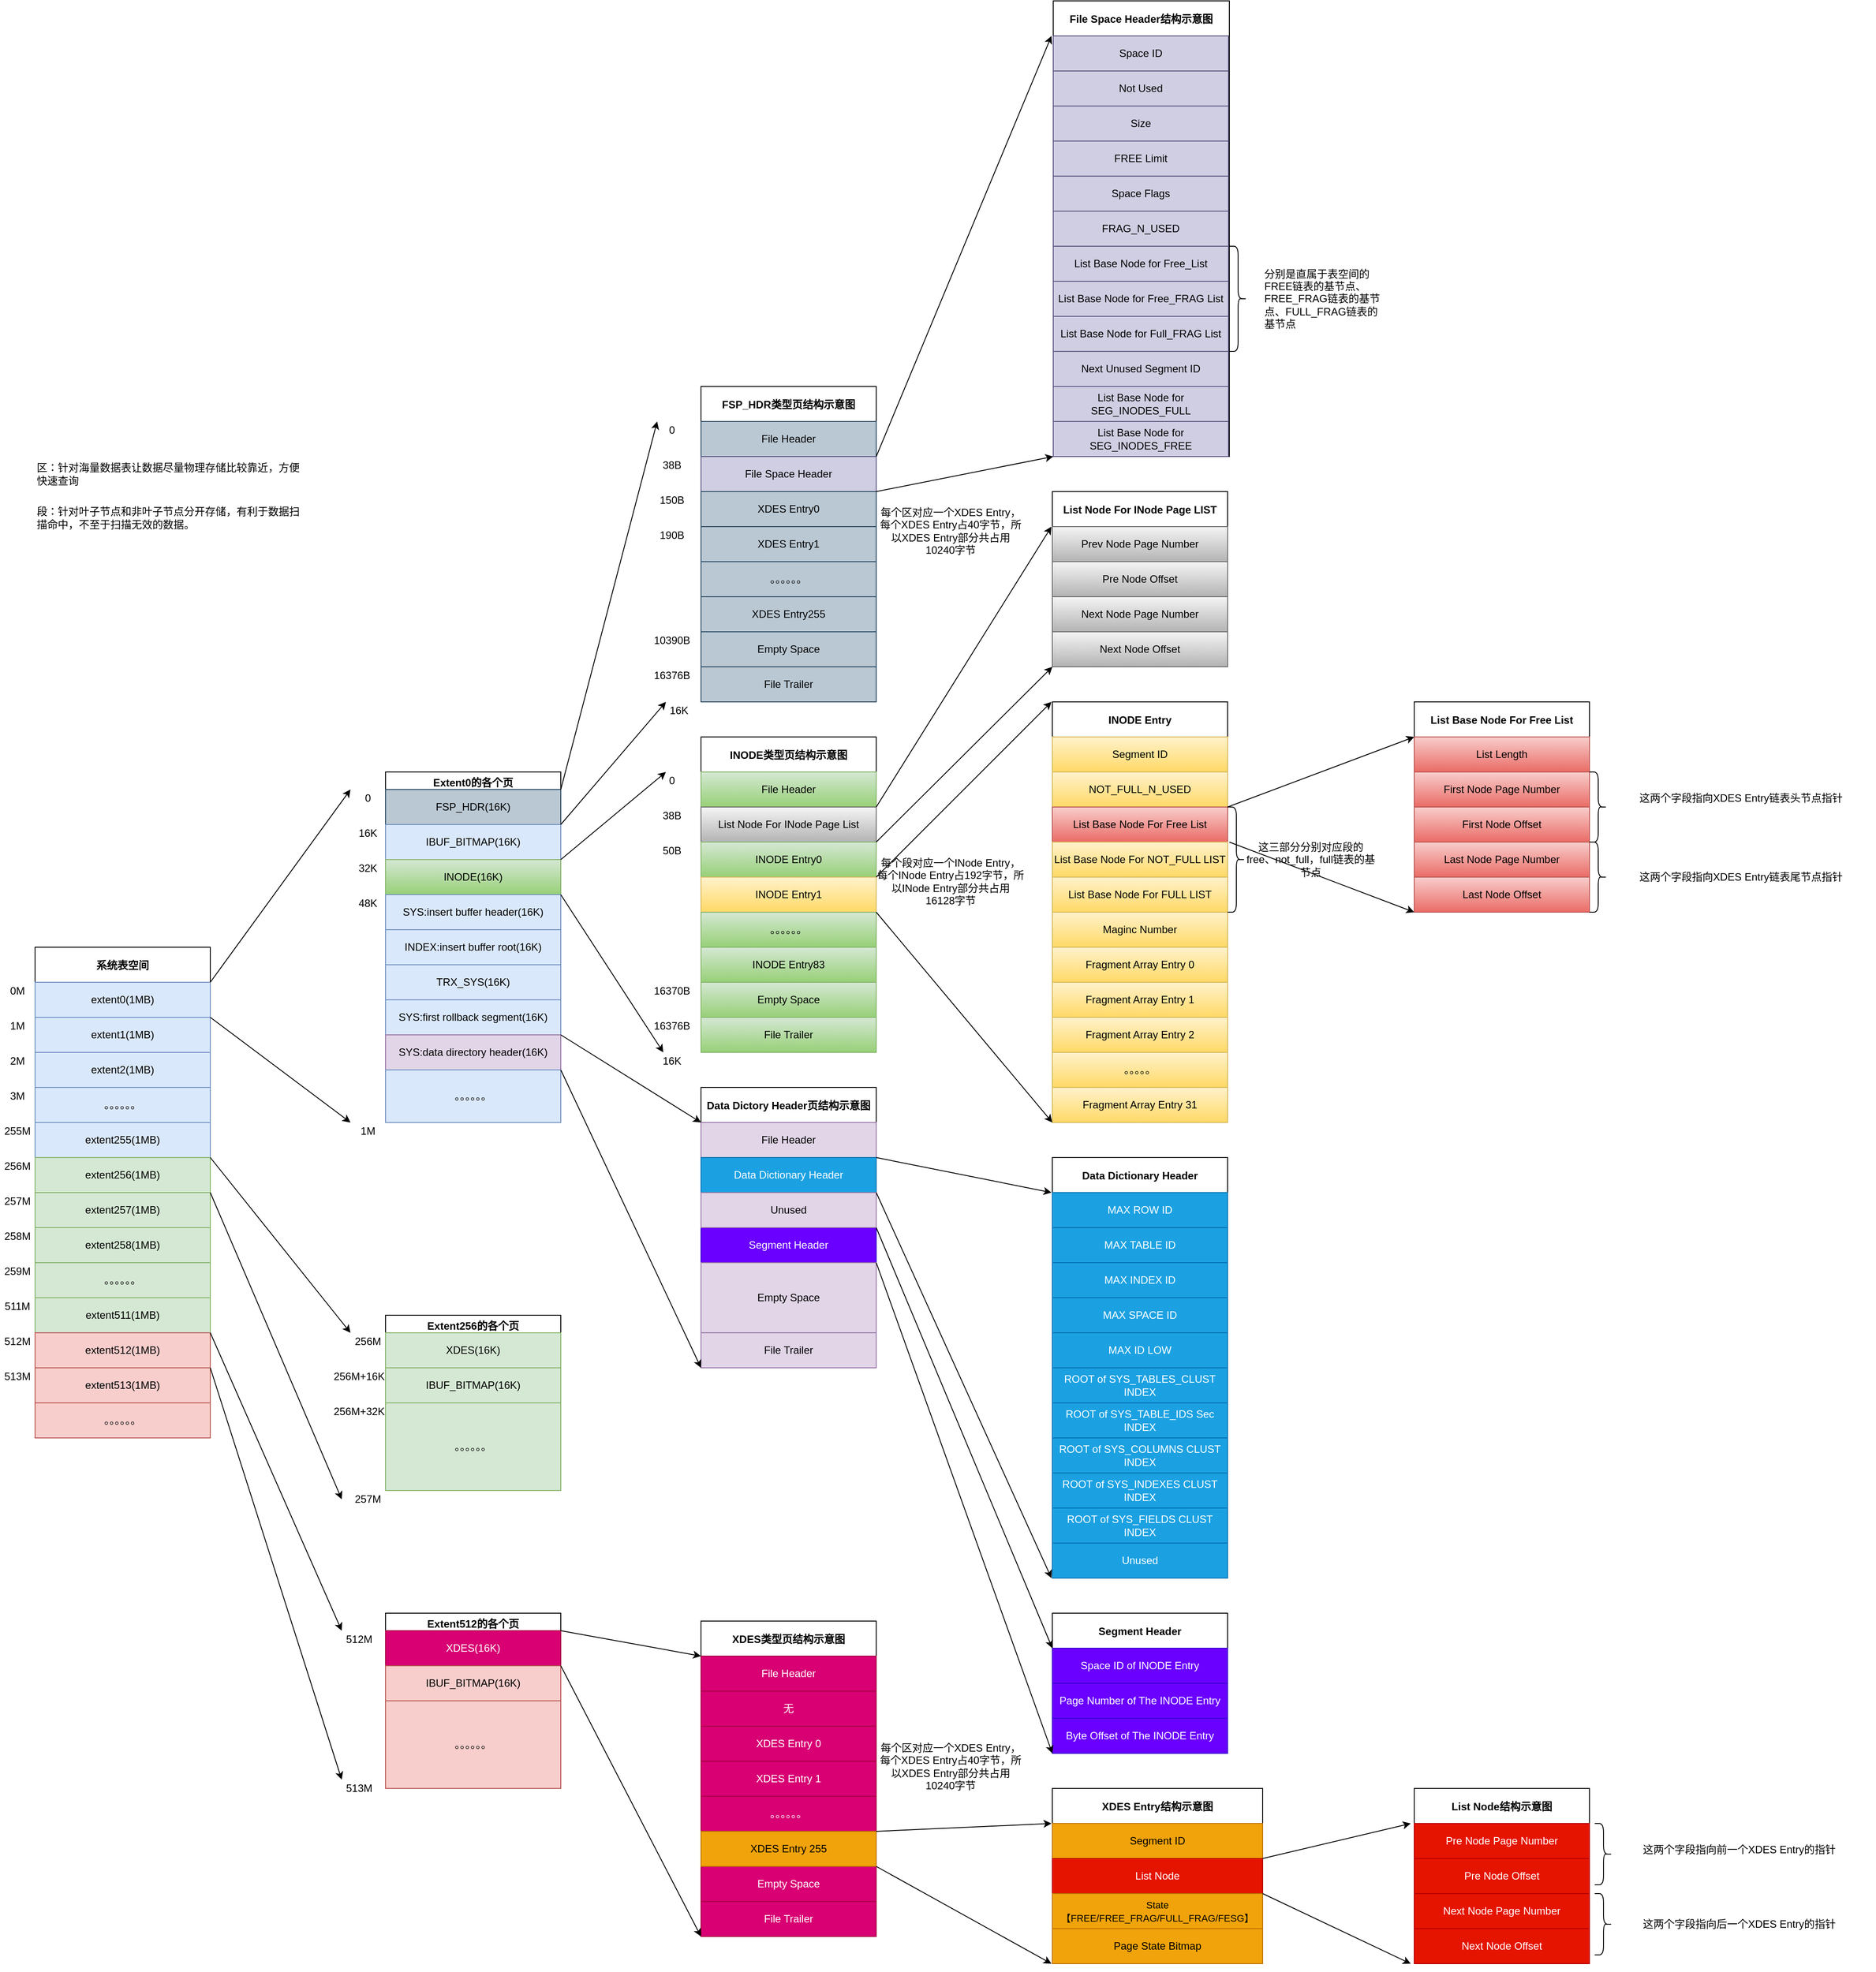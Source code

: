 <mxfile version="14.8.3" type="github">
  <diagram id="CAjRs1XAV1HnVaX1nY8e" name="Page-1">
    <mxGraphModel dx="2031" dy="2258" grid="1" gridSize="10" guides="1" tooltips="1" connect="1" arrows="1" fold="1" page="1" pageScale="1" pageWidth="827" pageHeight="1169" math="0" shadow="0">
      <root>
        <mxCell id="0" />
        <mxCell id="1" parent="0" />
        <mxCell id="ih0qP1JdHF-IoTjoA30h-6" value="系统表空间" style="swimlane;startSize=40;" vertex="1" parent="1">
          <mxGeometry x="80" y="40" width="200" height="560" as="geometry">
            <mxRectangle x="80" y="40" width="130" height="23" as="alternateBounds" />
          </mxGeometry>
        </mxCell>
        <mxCell id="ih0qP1JdHF-IoTjoA30h-9" value="extent0(1MB)" style="whiteSpace=wrap;html=1;fillColor=#dae8fc;strokeColor=#6c8ebf;" vertex="1" parent="ih0qP1JdHF-IoTjoA30h-6">
          <mxGeometry y="40" width="200" height="40" as="geometry" />
        </mxCell>
        <mxCell id="ih0qP1JdHF-IoTjoA30h-11" value="extent1(1MB)" style="whiteSpace=wrap;html=1;fillColor=#dae8fc;strokeColor=#6c8ebf;" vertex="1" parent="ih0qP1JdHF-IoTjoA30h-6">
          <mxGeometry y="80" width="200" height="40" as="geometry" />
        </mxCell>
        <mxCell id="ih0qP1JdHF-IoTjoA30h-12" value="extent2(1MB)" style="whiteSpace=wrap;html=1;fillColor=#dae8fc;strokeColor=#6c8ebf;" vertex="1" parent="ih0qP1JdHF-IoTjoA30h-6">
          <mxGeometry y="120" width="200" height="40" as="geometry" />
        </mxCell>
        <mxCell id="ih0qP1JdHF-IoTjoA30h-13" value="。。。。。。" style="whiteSpace=wrap;html=1;fillColor=#dae8fc;strokeColor=#6c8ebf;" vertex="1" parent="ih0qP1JdHF-IoTjoA30h-6">
          <mxGeometry y="160" width="200" height="40" as="geometry" />
        </mxCell>
        <mxCell id="ih0qP1JdHF-IoTjoA30h-14" value="extent255(1MB)" style="whiteSpace=wrap;html=1;fillColor=#dae8fc;strokeColor=#6c8ebf;" vertex="1" parent="ih0qP1JdHF-IoTjoA30h-6">
          <mxGeometry y="200" width="200" height="40" as="geometry" />
        </mxCell>
        <mxCell id="ih0qP1JdHF-IoTjoA30h-22" value="extent256(1MB)" style="whiteSpace=wrap;html=1;fillColor=#d5e8d4;strokeColor=#82b366;" vertex="1" parent="ih0qP1JdHF-IoTjoA30h-6">
          <mxGeometry y="240" width="200" height="40" as="geometry" />
        </mxCell>
        <mxCell id="ih0qP1JdHF-IoTjoA30h-23" value="extent257(1MB)" style="whiteSpace=wrap;html=1;fillColor=#d5e8d4;strokeColor=#82b366;" vertex="1" parent="ih0qP1JdHF-IoTjoA30h-6">
          <mxGeometry y="280" width="200" height="40" as="geometry" />
        </mxCell>
        <mxCell id="ih0qP1JdHF-IoTjoA30h-24" value="extent258(1MB)" style="whiteSpace=wrap;html=1;fillColor=#d5e8d4;strokeColor=#82b366;" vertex="1" parent="ih0qP1JdHF-IoTjoA30h-6">
          <mxGeometry y="320" width="200" height="40" as="geometry" />
        </mxCell>
        <mxCell id="ih0qP1JdHF-IoTjoA30h-25" value="。。。。。。" style="whiteSpace=wrap;html=1;fillColor=#d5e8d4;strokeColor=#82b366;" vertex="1" parent="ih0qP1JdHF-IoTjoA30h-6">
          <mxGeometry y="360" width="200" height="40" as="geometry" />
        </mxCell>
        <mxCell id="ih0qP1JdHF-IoTjoA30h-26" value="extent511(1MB)" style="whiteSpace=wrap;html=1;fillColor=#d5e8d4;strokeColor=#82b366;" vertex="1" parent="ih0qP1JdHF-IoTjoA30h-6">
          <mxGeometry y="400" width="200" height="40" as="geometry" />
        </mxCell>
        <mxCell id="ih0qP1JdHF-IoTjoA30h-27" value="256M" style="text;html=1;strokeColor=none;fillColor=none;align=center;verticalAlign=middle;whiteSpace=wrap;rounded=0;" vertex="1" parent="ih0qP1JdHF-IoTjoA30h-6">
          <mxGeometry x="-40" y="240" width="40" height="20" as="geometry" />
        </mxCell>
        <mxCell id="ih0qP1JdHF-IoTjoA30h-28" value="257M" style="text;html=1;strokeColor=none;fillColor=none;align=center;verticalAlign=middle;whiteSpace=wrap;rounded=0;" vertex="1" parent="ih0qP1JdHF-IoTjoA30h-6">
          <mxGeometry x="-40" y="280" width="40" height="20" as="geometry" />
        </mxCell>
        <mxCell id="ih0qP1JdHF-IoTjoA30h-29" value="258M" style="text;html=1;strokeColor=none;fillColor=none;align=center;verticalAlign=middle;whiteSpace=wrap;rounded=0;" vertex="1" parent="ih0qP1JdHF-IoTjoA30h-6">
          <mxGeometry x="-40" y="320" width="40" height="20" as="geometry" />
        </mxCell>
        <mxCell id="ih0qP1JdHF-IoTjoA30h-30" value="259M" style="text;html=1;strokeColor=none;fillColor=none;align=center;verticalAlign=middle;whiteSpace=wrap;rounded=0;" vertex="1" parent="ih0qP1JdHF-IoTjoA30h-6">
          <mxGeometry x="-40" y="360" width="40" height="20" as="geometry" />
        </mxCell>
        <mxCell id="ih0qP1JdHF-IoTjoA30h-31" value="511M" style="text;html=1;strokeColor=none;fillColor=none;align=center;verticalAlign=middle;whiteSpace=wrap;rounded=0;" vertex="1" parent="ih0qP1JdHF-IoTjoA30h-6">
          <mxGeometry x="-40" y="400" width="40" height="20" as="geometry" />
        </mxCell>
        <mxCell id="ih0qP1JdHF-IoTjoA30h-32" value="extent512(1MB)" style="whiteSpace=wrap;html=1;fillColor=#f8cecc;strokeColor=#b85450;" vertex="1" parent="ih0qP1JdHF-IoTjoA30h-6">
          <mxGeometry y="440" width="200" height="40" as="geometry" />
        </mxCell>
        <mxCell id="ih0qP1JdHF-IoTjoA30h-33" value="extent513(1MB)" style="whiteSpace=wrap;html=1;fillColor=#f8cecc;strokeColor=#b85450;" vertex="1" parent="ih0qP1JdHF-IoTjoA30h-6">
          <mxGeometry y="480" width="200" height="40" as="geometry" />
        </mxCell>
        <mxCell id="ih0qP1JdHF-IoTjoA30h-35" value="。。。。。。" style="whiteSpace=wrap;html=1;fillColor=#f8cecc;strokeColor=#b85450;" vertex="1" parent="ih0qP1JdHF-IoTjoA30h-6">
          <mxGeometry y="520" width="200" height="40" as="geometry" />
        </mxCell>
        <mxCell id="ih0qP1JdHF-IoTjoA30h-37" value="512M" style="text;html=1;strokeColor=none;fillColor=none;align=center;verticalAlign=middle;whiteSpace=wrap;rounded=0;" vertex="1" parent="ih0qP1JdHF-IoTjoA30h-6">
          <mxGeometry x="-40" y="440" width="40" height="20" as="geometry" />
        </mxCell>
        <mxCell id="ih0qP1JdHF-IoTjoA30h-38" value="513M" style="text;html=1;strokeColor=none;fillColor=none;align=center;verticalAlign=middle;whiteSpace=wrap;rounded=0;" vertex="1" parent="ih0qP1JdHF-IoTjoA30h-6">
          <mxGeometry x="-40" y="480" width="40" height="20" as="geometry" />
        </mxCell>
        <mxCell id="ih0qP1JdHF-IoTjoA30h-16" value="0M" style="text;html=1;strokeColor=none;fillColor=none;align=center;verticalAlign=middle;whiteSpace=wrap;rounded=0;" vertex="1" parent="1">
          <mxGeometry x="40" y="80" width="40" height="20" as="geometry" />
        </mxCell>
        <mxCell id="ih0qP1JdHF-IoTjoA30h-17" value="1M" style="text;html=1;strokeColor=none;fillColor=none;align=center;verticalAlign=middle;whiteSpace=wrap;rounded=0;" vertex="1" parent="1">
          <mxGeometry x="40" y="120" width="40" height="20" as="geometry" />
        </mxCell>
        <mxCell id="ih0qP1JdHF-IoTjoA30h-18" value="2M" style="text;html=1;strokeColor=none;fillColor=none;align=center;verticalAlign=middle;whiteSpace=wrap;rounded=0;" vertex="1" parent="1">
          <mxGeometry x="40" y="160" width="40" height="20" as="geometry" />
        </mxCell>
        <mxCell id="ih0qP1JdHF-IoTjoA30h-19" value="3M" style="text;html=1;strokeColor=none;fillColor=none;align=center;verticalAlign=middle;whiteSpace=wrap;rounded=0;" vertex="1" parent="1">
          <mxGeometry x="40" y="200" width="40" height="20" as="geometry" />
        </mxCell>
        <mxCell id="ih0qP1JdHF-IoTjoA30h-20" value="255M" style="text;html=1;strokeColor=none;fillColor=none;align=center;verticalAlign=middle;whiteSpace=wrap;rounded=0;" vertex="1" parent="1">
          <mxGeometry x="40" y="240" width="40" height="20" as="geometry" />
        </mxCell>
        <mxCell id="ih0qP1JdHF-IoTjoA30h-42" value="" style="endArrow=classic;html=1;exitX=1;exitY=0;exitDx=0;exitDy=0;" edge="1" parent="1" source="ih0qP1JdHF-IoTjoA30h-9">
          <mxGeometry width="50" height="50" relative="1" as="geometry">
            <mxPoint x="277" y="81" as="sourcePoint" />
            <mxPoint x="440" y="-140" as="targetPoint" />
          </mxGeometry>
        </mxCell>
        <mxCell id="ih0qP1JdHF-IoTjoA30h-43" value="Extent0的各个页" style="swimlane;" vertex="1" parent="1">
          <mxGeometry x="480" y="-160" width="200" height="400" as="geometry">
            <mxRectangle x="480" y="20" width="120" height="23" as="alternateBounds" />
          </mxGeometry>
        </mxCell>
        <mxCell id="ih0qP1JdHF-IoTjoA30h-44" value="FSP_HDR(16K)" style="whiteSpace=wrap;html=1;fillColor=#bac8d3;strokeColor=#23445d;" vertex="1" parent="ih0qP1JdHF-IoTjoA30h-43">
          <mxGeometry y="20" width="200" height="40" as="geometry" />
        </mxCell>
        <mxCell id="ih0qP1JdHF-IoTjoA30h-45" value="IBUF_BITMAP(16K)" style="whiteSpace=wrap;html=1;fillColor=#dae8fc;strokeColor=#6c8ebf;" vertex="1" parent="ih0qP1JdHF-IoTjoA30h-43">
          <mxGeometry y="60" width="200" height="40" as="geometry" />
        </mxCell>
        <mxCell id="ih0qP1JdHF-IoTjoA30h-46" value="INODE(16K)" style="whiteSpace=wrap;html=1;fillColor=#d5e8d4;strokeColor=#82b366;gradientColor=#97d077;" vertex="1" parent="ih0qP1JdHF-IoTjoA30h-43">
          <mxGeometry y="100" width="200" height="40" as="geometry" />
        </mxCell>
        <mxCell id="ih0qP1JdHF-IoTjoA30h-52" value="" style="whiteSpace=wrap;html=1;fillColor=#dae8fc;strokeColor=#6c8ebf;" vertex="1" parent="ih0qP1JdHF-IoTjoA30h-43">
          <mxGeometry y="140" width="200" height="260" as="geometry" />
        </mxCell>
        <mxCell id="ih0qP1JdHF-IoTjoA30h-125" value="INDEX:insert buffer root(16K)" style="whiteSpace=wrap;html=1;fillColor=#dae8fc;strokeColor=#6c8ebf;" vertex="1" parent="ih0qP1JdHF-IoTjoA30h-43">
          <mxGeometry y="180" width="200" height="40" as="geometry" />
        </mxCell>
        <mxCell id="ih0qP1JdHF-IoTjoA30h-126" value="TRX_SYS(16K)" style="whiteSpace=wrap;html=1;fillColor=#dae8fc;strokeColor=#6c8ebf;" vertex="1" parent="ih0qP1JdHF-IoTjoA30h-43">
          <mxGeometry y="220" width="200" height="40" as="geometry" />
        </mxCell>
        <mxCell id="ih0qP1JdHF-IoTjoA30h-127" value="SYS:first rollback segment(16K)" style="whiteSpace=wrap;html=1;fillColor=#dae8fc;strokeColor=#6c8ebf;" vertex="1" parent="ih0qP1JdHF-IoTjoA30h-43">
          <mxGeometry y="260" width="200" height="40" as="geometry" />
        </mxCell>
        <mxCell id="ih0qP1JdHF-IoTjoA30h-128" value="SYS:data directory header(16K)" style="whiteSpace=wrap;html=1;fillColor=#e1d5e7;strokeColor=#9673a6;" vertex="1" parent="ih0qP1JdHF-IoTjoA30h-43">
          <mxGeometry y="300" width="200" height="40" as="geometry" />
        </mxCell>
        <mxCell id="ih0qP1JdHF-IoTjoA30h-129" value="。。。。。。" style="whiteSpace=wrap;html=1;fillColor=#dae8fc;strokeColor=#6c8ebf;" vertex="1" parent="ih0qP1JdHF-IoTjoA30h-43">
          <mxGeometry y="340" width="200" height="60" as="geometry" />
        </mxCell>
        <mxCell id="ih0qP1JdHF-IoTjoA30h-47" value="0" style="text;html=1;strokeColor=none;fillColor=none;align=center;verticalAlign=middle;whiteSpace=wrap;rounded=0;" vertex="1" parent="1">
          <mxGeometry x="440" y="-140" width="40" height="20" as="geometry" />
        </mxCell>
        <mxCell id="ih0qP1JdHF-IoTjoA30h-48" value="16K" style="text;html=1;strokeColor=none;fillColor=none;align=center;verticalAlign=middle;whiteSpace=wrap;rounded=0;" vertex="1" parent="1">
          <mxGeometry x="440" y="-100" width="40" height="20" as="geometry" />
        </mxCell>
        <mxCell id="ih0qP1JdHF-IoTjoA30h-49" value="32K" style="text;html=1;strokeColor=none;fillColor=none;align=center;verticalAlign=middle;whiteSpace=wrap;rounded=0;" vertex="1" parent="1">
          <mxGeometry x="440" y="-60" width="40" height="20" as="geometry" />
        </mxCell>
        <mxCell id="ih0qP1JdHF-IoTjoA30h-50" value="48K" style="text;html=1;strokeColor=none;fillColor=none;align=center;verticalAlign=middle;whiteSpace=wrap;rounded=0;" vertex="1" parent="1">
          <mxGeometry x="440" y="-20" width="40" height="20" as="geometry" />
        </mxCell>
        <mxCell id="ih0qP1JdHF-IoTjoA30h-51" value="1M" style="text;html=1;strokeColor=none;fillColor=none;align=center;verticalAlign=middle;whiteSpace=wrap;rounded=0;" vertex="1" parent="1">
          <mxGeometry x="440" y="240" width="40" height="20" as="geometry" />
        </mxCell>
        <mxCell id="ih0qP1JdHF-IoTjoA30h-53" value="" style="endArrow=classic;html=1;entryX=0;entryY=0;entryDx=0;entryDy=0;exitX=1;exitY=1;exitDx=0;exitDy=0;" edge="1" parent="1" source="ih0qP1JdHF-IoTjoA30h-9" target="ih0qP1JdHF-IoTjoA30h-51">
          <mxGeometry width="50" height="50" relative="1" as="geometry">
            <mxPoint x="280" y="-60" as="sourcePoint" />
            <mxPoint x="440" y="60" as="targetPoint" />
          </mxGeometry>
        </mxCell>
        <mxCell id="ih0qP1JdHF-IoTjoA30h-54" value="Extent256的各个页" style="swimlane;" vertex="1" parent="1">
          <mxGeometry x="480" y="460" width="200" height="160" as="geometry" />
        </mxCell>
        <mxCell id="ih0qP1JdHF-IoTjoA30h-55" value="XDES(16K)" style="whiteSpace=wrap;html=1;fillColor=#d5e8d4;strokeColor=#82b366;" vertex="1" parent="ih0qP1JdHF-IoTjoA30h-54">
          <mxGeometry y="20" width="200" height="40" as="geometry" />
        </mxCell>
        <mxCell id="ih0qP1JdHF-IoTjoA30h-56" value="IBUF_BITMAP(16K)" style="whiteSpace=wrap;html=1;fillColor=#d5e8d4;strokeColor=#82b366;" vertex="1" parent="ih0qP1JdHF-IoTjoA30h-54">
          <mxGeometry y="60" width="200" height="40" as="geometry" />
        </mxCell>
        <mxCell id="ih0qP1JdHF-IoTjoA30h-58" value="。。。。。。" style="whiteSpace=wrap;html=1;fillColor=#d5e8d4;strokeColor=#82b366;" vertex="1" parent="ih0qP1JdHF-IoTjoA30h-54">
          <mxGeometry y="100" width="200" height="100" as="geometry" />
        </mxCell>
        <mxCell id="ih0qP1JdHF-IoTjoA30h-59" value="" style="endArrow=classic;html=1;entryX=0;entryY=0;entryDx=0;entryDy=0;" edge="1" parent="1" target="ih0qP1JdHF-IoTjoA30h-61">
          <mxGeometry width="50" height="50" relative="1" as="geometry">
            <mxPoint x="280" y="280" as="sourcePoint" />
            <mxPoint x="440" y="280" as="targetPoint" />
          </mxGeometry>
        </mxCell>
        <mxCell id="ih0qP1JdHF-IoTjoA30h-60" value="" style="endArrow=classic;html=1;exitX=1;exitY=0.5;exitDx=0;exitDy=0;" edge="1" parent="1" source="ih0qP1JdHF-IoTjoA30h-6">
          <mxGeometry width="50" height="50" relative="1" as="geometry">
            <mxPoint x="290" y="290" as="sourcePoint" />
            <mxPoint x="430" y="670" as="targetPoint" />
          </mxGeometry>
        </mxCell>
        <mxCell id="ih0qP1JdHF-IoTjoA30h-61" value="256M" style="text;html=1;strokeColor=none;fillColor=none;align=center;verticalAlign=middle;whiteSpace=wrap;rounded=0;" vertex="1" parent="1">
          <mxGeometry x="440" y="480" width="40" height="20" as="geometry" />
        </mxCell>
        <mxCell id="ih0qP1JdHF-IoTjoA30h-62" value="256M+16K" style="text;html=1;strokeColor=none;fillColor=none;align=center;verticalAlign=middle;whiteSpace=wrap;rounded=0;" vertex="1" parent="1">
          <mxGeometry x="430" y="520" width="40" height="20" as="geometry" />
        </mxCell>
        <mxCell id="ih0qP1JdHF-IoTjoA30h-64" value="256M+32K" style="text;html=1;strokeColor=none;fillColor=none;align=center;verticalAlign=middle;whiteSpace=wrap;rounded=0;" vertex="1" parent="1">
          <mxGeometry x="430" y="560" width="40" height="20" as="geometry" />
        </mxCell>
        <mxCell id="ih0qP1JdHF-IoTjoA30h-65" value="257M" style="text;html=1;strokeColor=none;fillColor=none;align=center;verticalAlign=middle;whiteSpace=wrap;rounded=0;" vertex="1" parent="1">
          <mxGeometry x="440" y="660" width="40" height="20" as="geometry" />
        </mxCell>
        <mxCell id="ih0qP1JdHF-IoTjoA30h-82" value="Extent512的各个页" style="swimlane;" vertex="1" parent="1">
          <mxGeometry x="480" y="800" width="200" height="160" as="geometry" />
        </mxCell>
        <mxCell id="ih0qP1JdHF-IoTjoA30h-83" value="XDES(16K)" style="whiteSpace=wrap;html=1;fillColor=#d80073;strokeColor=#A50040;fontColor=#ffffff;" vertex="1" parent="ih0qP1JdHF-IoTjoA30h-82">
          <mxGeometry y="20" width="200" height="40" as="geometry" />
        </mxCell>
        <mxCell id="ih0qP1JdHF-IoTjoA30h-84" value="IBUF_BITMAP(16K)" style="whiteSpace=wrap;html=1;fillColor=#f8cecc;strokeColor=#b85450;" vertex="1" parent="ih0qP1JdHF-IoTjoA30h-82">
          <mxGeometry y="60" width="200" height="40" as="geometry" />
        </mxCell>
        <mxCell id="ih0qP1JdHF-IoTjoA30h-85" value="。。。。。。" style="whiteSpace=wrap;html=1;fillColor=#f8cecc;strokeColor=#b85450;" vertex="1" parent="ih0qP1JdHF-IoTjoA30h-82">
          <mxGeometry y="100" width="200" height="100" as="geometry" />
        </mxCell>
        <mxCell id="ih0qP1JdHF-IoTjoA30h-86" value="512M" style="text;html=1;strokeColor=none;fillColor=none;align=center;verticalAlign=middle;whiteSpace=wrap;rounded=0;" vertex="1" parent="1">
          <mxGeometry x="430" y="820" width="40" height="20" as="geometry" />
        </mxCell>
        <mxCell id="ih0qP1JdHF-IoTjoA30h-87" value="513M" style="text;html=1;strokeColor=none;fillColor=none;align=center;verticalAlign=middle;whiteSpace=wrap;rounded=0;" vertex="1" parent="1">
          <mxGeometry x="430" y="990" width="40" height="20" as="geometry" />
        </mxCell>
        <mxCell id="ih0qP1JdHF-IoTjoA30h-89" value="" style="endArrow=classic;html=1;entryX=0;entryY=0;entryDx=0;entryDy=0;" edge="1" parent="1" target="ih0qP1JdHF-IoTjoA30h-86">
          <mxGeometry width="50" height="50" relative="1" as="geometry">
            <mxPoint x="280" y="480" as="sourcePoint" />
            <mxPoint x="430" y="480" as="targetPoint" />
          </mxGeometry>
        </mxCell>
        <mxCell id="ih0qP1JdHF-IoTjoA30h-90" value="" style="endArrow=classic;html=1;exitX=1;exitY=0;exitDx=0;exitDy=0;entryX=0;entryY=0;entryDx=0;entryDy=0;" edge="1" parent="1" source="ih0qP1JdHF-IoTjoA30h-33" target="ih0qP1JdHF-IoTjoA30h-87">
          <mxGeometry width="50" height="50" relative="1" as="geometry">
            <mxPoint x="290" y="490" as="sourcePoint" />
            <mxPoint x="430" y="670" as="targetPoint" />
          </mxGeometry>
        </mxCell>
        <mxCell id="ih0qP1JdHF-IoTjoA30h-91" value="FSP_HDR类型页结构示意图" style="swimlane;startSize=40;" vertex="1" parent="1">
          <mxGeometry x="840" y="-600" width="200" height="360" as="geometry" />
        </mxCell>
        <mxCell id="ih0qP1JdHF-IoTjoA30h-92" value="File Header" style="whiteSpace=wrap;html=1;fillColor=#bac8d3;strokeColor=#23445d;" vertex="1" parent="ih0qP1JdHF-IoTjoA30h-91">
          <mxGeometry y="40" width="200" height="40" as="geometry" />
        </mxCell>
        <mxCell id="ih0qP1JdHF-IoTjoA30h-93" value="File Space Header" style="whiteSpace=wrap;html=1;fillColor=#d0cee2;strokeColor=#56517e;" vertex="1" parent="ih0qP1JdHF-IoTjoA30h-91">
          <mxGeometry y="80" width="200" height="40" as="geometry" />
        </mxCell>
        <mxCell id="ih0qP1JdHF-IoTjoA30h-94" value="XDES Entry0" style="whiteSpace=wrap;html=1;fillColor=#bac8d3;strokeColor=#23445d;" vertex="1" parent="ih0qP1JdHF-IoTjoA30h-91">
          <mxGeometry y="120" width="200" height="40" as="geometry" />
        </mxCell>
        <mxCell id="ih0qP1JdHF-IoTjoA30h-95" value="XDES Entry1" style="whiteSpace=wrap;html=1;fillColor=#bac8d3;strokeColor=#23445d;" vertex="1" parent="ih0qP1JdHF-IoTjoA30h-91">
          <mxGeometry y="160" width="200" height="40" as="geometry" />
        </mxCell>
        <mxCell id="ih0qP1JdHF-IoTjoA30h-96" value="。。。。。。" style="whiteSpace=wrap;html=1;fillColor=#bac8d3;strokeColor=#23445d;" vertex="1" parent="ih0qP1JdHF-IoTjoA30h-91">
          <mxGeometry y="200" width="200" height="40" as="geometry" />
        </mxCell>
        <mxCell id="ih0qP1JdHF-IoTjoA30h-97" value="XDES Entry255" style="whiteSpace=wrap;html=1;fillColor=#bac8d3;strokeColor=#23445d;" vertex="1" parent="ih0qP1JdHF-IoTjoA30h-91">
          <mxGeometry y="240" width="200" height="40" as="geometry" />
        </mxCell>
        <mxCell id="ih0qP1JdHF-IoTjoA30h-98" value="Empty Space" style="whiteSpace=wrap;html=1;fillColor=#bac8d3;strokeColor=#23445d;" vertex="1" parent="ih0qP1JdHF-IoTjoA30h-91">
          <mxGeometry y="280" width="200" height="40" as="geometry" />
        </mxCell>
        <mxCell id="ih0qP1JdHF-IoTjoA30h-99" value="File Trailer" style="whiteSpace=wrap;html=1;fillColor=#bac8d3;strokeColor=#23445d;" vertex="1" parent="ih0qP1JdHF-IoTjoA30h-91">
          <mxGeometry y="320" width="200" height="40" as="geometry" />
        </mxCell>
        <mxCell id="ih0qP1JdHF-IoTjoA30h-100" value="每个区对应一个XDES Entry，每个XDES Entry占40字节，所以XDES Entry部分共占用10240字节" style="text;html=1;strokeColor=none;fillColor=none;align=center;verticalAlign=middle;whiteSpace=wrap;rounded=0;" vertex="1" parent="1">
          <mxGeometry x="1040" y="-460" width="170" height="50" as="geometry" />
        </mxCell>
        <mxCell id="ih0qP1JdHF-IoTjoA30h-101" value="38B" style="text;html=1;strokeColor=none;fillColor=none;align=center;verticalAlign=middle;whiteSpace=wrap;rounded=0;" vertex="1" parent="1">
          <mxGeometry x="787" y="-520" width="40" height="20" as="geometry" />
        </mxCell>
        <mxCell id="ih0qP1JdHF-IoTjoA30h-102" value="150B" style="text;html=1;strokeColor=none;fillColor=none;align=center;verticalAlign=middle;whiteSpace=wrap;rounded=0;" vertex="1" parent="1">
          <mxGeometry x="787" y="-480" width="40" height="20" as="geometry" />
        </mxCell>
        <mxCell id="ih0qP1JdHF-IoTjoA30h-103" value="190B" style="text;html=1;strokeColor=none;fillColor=none;align=center;verticalAlign=middle;whiteSpace=wrap;rounded=0;" vertex="1" parent="1">
          <mxGeometry x="787" y="-440" width="40" height="20" as="geometry" />
        </mxCell>
        <mxCell id="ih0qP1JdHF-IoTjoA30h-104" value="10390B" style="text;html=1;strokeColor=none;fillColor=none;align=center;verticalAlign=middle;whiteSpace=wrap;rounded=0;" vertex="1" parent="1">
          <mxGeometry x="787" y="-320" width="40" height="20" as="geometry" />
        </mxCell>
        <mxCell id="ih0qP1JdHF-IoTjoA30h-105" value="16376B" style="text;html=1;strokeColor=none;fillColor=none;align=center;verticalAlign=middle;whiteSpace=wrap;rounded=0;" vertex="1" parent="1">
          <mxGeometry x="787" y="-280" width="40" height="20" as="geometry" />
        </mxCell>
        <mxCell id="ih0qP1JdHF-IoTjoA30h-106" value="16K" style="text;html=1;strokeColor=none;fillColor=none;align=center;verticalAlign=middle;whiteSpace=wrap;rounded=0;" vertex="1" parent="1">
          <mxGeometry x="795" y="-240" width="40" height="20" as="geometry" />
        </mxCell>
        <mxCell id="ih0qP1JdHF-IoTjoA30h-107" value="INODE类型页结构示意图" style="swimlane;startSize=40;" vertex="1" parent="1">
          <mxGeometry x="840" y="-200" width="200" height="360" as="geometry" />
        </mxCell>
        <mxCell id="ih0qP1JdHF-IoTjoA30h-108" value="File Header" style="whiteSpace=wrap;html=1;fillColor=#d5e8d4;strokeColor=#82b366;gradientColor=#97d077;" vertex="1" parent="ih0qP1JdHF-IoTjoA30h-107">
          <mxGeometry y="40" width="200" height="40" as="geometry" />
        </mxCell>
        <mxCell id="ih0qP1JdHF-IoTjoA30h-109" value="List Node For INode Page List" style="whiteSpace=wrap;html=1;fillColor=#f5f5f5;strokeColor=#666666;gradientColor=#b3b3b3;" vertex="1" parent="ih0qP1JdHF-IoTjoA30h-107">
          <mxGeometry y="80" width="200" height="40" as="geometry" />
        </mxCell>
        <mxCell id="ih0qP1JdHF-IoTjoA30h-110" value="INODE Entry0" style="whiteSpace=wrap;html=1;fillColor=#d5e8d4;strokeColor=#82b366;gradientColor=#97d077;" vertex="1" parent="ih0qP1JdHF-IoTjoA30h-107">
          <mxGeometry y="120" width="200" height="40" as="geometry" />
        </mxCell>
        <mxCell id="ih0qP1JdHF-IoTjoA30h-111" value="INODE Entry1" style="whiteSpace=wrap;html=1;fillColor=#fff2cc;strokeColor=#d6b656;gradientColor=#ffd966;" vertex="1" parent="ih0qP1JdHF-IoTjoA30h-107">
          <mxGeometry y="160" width="200" height="40" as="geometry" />
        </mxCell>
        <mxCell id="ih0qP1JdHF-IoTjoA30h-112" value="。。。。。。" style="whiteSpace=wrap;html=1;fillColor=#d5e8d4;strokeColor=#82b366;gradientColor=#97d077;" vertex="1" parent="ih0qP1JdHF-IoTjoA30h-107">
          <mxGeometry y="200" width="200" height="40" as="geometry" />
        </mxCell>
        <mxCell id="ih0qP1JdHF-IoTjoA30h-113" value="INODE Entry83" style="whiteSpace=wrap;html=1;fillColor=#d5e8d4;strokeColor=#82b366;gradientColor=#97d077;" vertex="1" parent="ih0qP1JdHF-IoTjoA30h-107">
          <mxGeometry y="240" width="200" height="40" as="geometry" />
        </mxCell>
        <mxCell id="ih0qP1JdHF-IoTjoA30h-114" value="Empty Space" style="whiteSpace=wrap;html=1;fillColor=#d5e8d4;strokeColor=#82b366;gradientColor=#97d077;" vertex="1" parent="ih0qP1JdHF-IoTjoA30h-107">
          <mxGeometry y="280" width="200" height="40" as="geometry" />
        </mxCell>
        <mxCell id="ih0qP1JdHF-IoTjoA30h-115" value="File Trailer" style="whiteSpace=wrap;html=1;fillColor=#d5e8d4;strokeColor=#82b366;gradientColor=#97d077;" vertex="1" parent="ih0qP1JdHF-IoTjoA30h-107">
          <mxGeometry y="320" width="200" height="40" as="geometry" />
        </mxCell>
        <mxCell id="ih0qP1JdHF-IoTjoA30h-116" value="38B" style="text;html=1;strokeColor=none;fillColor=none;align=center;verticalAlign=middle;whiteSpace=wrap;rounded=0;" vertex="1" parent="1">
          <mxGeometry x="787" y="-120" width="40" height="20" as="geometry" />
        </mxCell>
        <mxCell id="ih0qP1JdHF-IoTjoA30h-117" value="50B" style="text;html=1;strokeColor=none;fillColor=none;align=center;verticalAlign=middle;whiteSpace=wrap;rounded=0;" vertex="1" parent="1">
          <mxGeometry x="787" y="-80" width="40" height="20" as="geometry" />
        </mxCell>
        <mxCell id="ih0qP1JdHF-IoTjoA30h-119" value="16370B" style="text;html=1;strokeColor=none;fillColor=none;align=center;verticalAlign=middle;whiteSpace=wrap;rounded=0;" vertex="1" parent="1">
          <mxGeometry x="787" y="80" width="40" height="20" as="geometry" />
        </mxCell>
        <mxCell id="ih0qP1JdHF-IoTjoA30h-120" value="16376B" style="text;html=1;strokeColor=none;fillColor=none;align=center;verticalAlign=middle;whiteSpace=wrap;rounded=0;" vertex="1" parent="1">
          <mxGeometry x="787" y="120" width="40" height="20" as="geometry" />
        </mxCell>
        <mxCell id="ih0qP1JdHF-IoTjoA30h-121" value="16K" style="text;html=1;strokeColor=none;fillColor=none;align=center;verticalAlign=middle;whiteSpace=wrap;rounded=0;" vertex="1" parent="1">
          <mxGeometry x="787" y="160" width="40" height="20" as="geometry" />
        </mxCell>
        <mxCell id="ih0qP1JdHF-IoTjoA30h-122" value="0" style="text;html=1;strokeColor=none;fillColor=none;align=center;verticalAlign=middle;whiteSpace=wrap;rounded=0;" vertex="1" parent="1">
          <mxGeometry x="787" y="-160" width="40" height="20" as="geometry" />
        </mxCell>
        <mxCell id="ih0qP1JdHF-IoTjoA30h-123" value="每个段对应一个INode Entry，每个INode Entry占192字节，所以INode Entry部分共占用16128字节" style="text;html=1;strokeColor=none;fillColor=none;align=center;verticalAlign=middle;whiteSpace=wrap;rounded=0;" vertex="1" parent="1">
          <mxGeometry x="1040" y="-60" width="170" height="50" as="geometry" />
        </mxCell>
        <mxCell id="ih0qP1JdHF-IoTjoA30h-124" value="SYS:insert buffer header(16K)" style="whiteSpace=wrap;html=1;fillColor=#dae8fc;strokeColor=#6c8ebf;" vertex="1" parent="1">
          <mxGeometry x="480" y="-20" width="200" height="40" as="geometry" />
        </mxCell>
        <mxCell id="ih0qP1JdHF-IoTjoA30h-130" value="Data Dictory Header页结构示意图" style="swimlane;startSize=40;" vertex="1" parent="1">
          <mxGeometry x="840" y="200" width="200" height="320" as="geometry" />
        </mxCell>
        <mxCell id="ih0qP1JdHF-IoTjoA30h-131" value="File Header" style="whiteSpace=wrap;html=1;fillColor=#e1d5e7;strokeColor=#9673a6;" vertex="1" parent="ih0qP1JdHF-IoTjoA30h-130">
          <mxGeometry y="40" width="200" height="40" as="geometry" />
        </mxCell>
        <mxCell id="ih0qP1JdHF-IoTjoA30h-132" value="Data Dictionary Header" style="whiteSpace=wrap;html=1;fillColor=#1ba1e2;strokeColor=#006EAF;fontColor=#ffffff;" vertex="1" parent="ih0qP1JdHF-IoTjoA30h-130">
          <mxGeometry y="80" width="200" height="40" as="geometry" />
        </mxCell>
        <mxCell id="ih0qP1JdHF-IoTjoA30h-133" value="Segment Header" style="whiteSpace=wrap;html=1;fillColor=#6a00ff;strokeColor=#3700CC;fontColor=#ffffff;" vertex="1" parent="ih0qP1JdHF-IoTjoA30h-130">
          <mxGeometry y="160" width="200" height="40" as="geometry" />
        </mxCell>
        <mxCell id="ih0qP1JdHF-IoTjoA30h-134" value="Empty Space" style="whiteSpace=wrap;html=1;fillColor=#e1d5e7;strokeColor=#9673a6;" vertex="1" parent="ih0qP1JdHF-IoTjoA30h-130">
          <mxGeometry y="200" width="200" height="80" as="geometry" />
        </mxCell>
        <mxCell id="ih0qP1JdHF-IoTjoA30h-135" value="File Trailer" style="whiteSpace=wrap;html=1;fillColor=#e1d5e7;strokeColor=#9673a6;" vertex="1" parent="ih0qP1JdHF-IoTjoA30h-130">
          <mxGeometry y="280" width="200" height="40" as="geometry" />
        </mxCell>
        <mxCell id="ih0qP1JdHF-IoTjoA30h-264" value="Unused" style="whiteSpace=wrap;html=1;fillColor=#e1d5e7;strokeColor=#9673a6;" vertex="1" parent="ih0qP1JdHF-IoTjoA30h-130">
          <mxGeometry y="120" width="200" height="40" as="geometry" />
        </mxCell>
        <mxCell id="ih0qP1JdHF-IoTjoA30h-136" value="File Space Header结构示意图" style="swimlane;startSize=40;" vertex="1" parent="1">
          <mxGeometry x="1242" y="-1040" width="201" height="520" as="geometry" />
        </mxCell>
        <mxCell id="ih0qP1JdHF-IoTjoA30h-138" value="Space ID" style="whiteSpace=wrap;html=1;fillColor=#d0cee2;strokeColor=#56517e;" vertex="1" parent="ih0qP1JdHF-IoTjoA30h-136">
          <mxGeometry y="40" width="200" height="40" as="geometry" />
        </mxCell>
        <mxCell id="ih0qP1JdHF-IoTjoA30h-139" value="Not Used" style="whiteSpace=wrap;html=1;fillColor=#d0cee2;strokeColor=#56517e;" vertex="1" parent="ih0qP1JdHF-IoTjoA30h-136">
          <mxGeometry y="80" width="200" height="40" as="geometry" />
        </mxCell>
        <mxCell id="ih0qP1JdHF-IoTjoA30h-140" value="Size" style="whiteSpace=wrap;html=1;fillColor=#d0cee2;strokeColor=#56517e;" vertex="1" parent="ih0qP1JdHF-IoTjoA30h-136">
          <mxGeometry y="120" width="200" height="40" as="geometry" />
        </mxCell>
        <mxCell id="ih0qP1JdHF-IoTjoA30h-141" value="FREE Limit" style="whiteSpace=wrap;html=1;fillColor=#d0cee2;strokeColor=#56517e;" vertex="1" parent="ih0qP1JdHF-IoTjoA30h-136">
          <mxGeometry y="160" width="200" height="40" as="geometry" />
        </mxCell>
        <mxCell id="ih0qP1JdHF-IoTjoA30h-142" value="Space Flags" style="whiteSpace=wrap;html=1;fillColor=#d0cee2;strokeColor=#56517e;" vertex="1" parent="ih0qP1JdHF-IoTjoA30h-136">
          <mxGeometry y="200" width="200" height="40" as="geometry" />
        </mxCell>
        <mxCell id="ih0qP1JdHF-IoTjoA30h-143" value="FRAG_N_USED" style="whiteSpace=wrap;html=1;fillColor=#d0cee2;strokeColor=#56517e;" vertex="1" parent="ih0qP1JdHF-IoTjoA30h-136">
          <mxGeometry y="240" width="200" height="40" as="geometry" />
        </mxCell>
        <mxCell id="ih0qP1JdHF-IoTjoA30h-144" value="List Base Node for Free_List" style="whiteSpace=wrap;html=1;fillColor=#d0cee2;strokeColor=#56517e;" vertex="1" parent="ih0qP1JdHF-IoTjoA30h-136">
          <mxGeometry y="280" width="200" height="40" as="geometry" />
        </mxCell>
        <mxCell id="ih0qP1JdHF-IoTjoA30h-145" value="List Base Node for Free_FRAG List" style="whiteSpace=wrap;html=1;fillColor=#d0cee2;strokeColor=#56517e;" vertex="1" parent="ih0qP1JdHF-IoTjoA30h-136">
          <mxGeometry y="320" width="200" height="40" as="geometry" />
        </mxCell>
        <mxCell id="ih0qP1JdHF-IoTjoA30h-146" value="List Base Node for Full_FRAG List" style="whiteSpace=wrap;html=1;fillColor=#d0cee2;strokeColor=#56517e;" vertex="1" parent="ih0qP1JdHF-IoTjoA30h-136">
          <mxGeometry y="360" width="200" height="40" as="geometry" />
        </mxCell>
        <mxCell id="ih0qP1JdHF-IoTjoA30h-147" value="Next Unused Segment ID" style="whiteSpace=wrap;html=1;fillColor=#d0cee2;strokeColor=#56517e;" vertex="1" parent="ih0qP1JdHF-IoTjoA30h-136">
          <mxGeometry y="400" width="200" height="40" as="geometry" />
        </mxCell>
        <mxCell id="ih0qP1JdHF-IoTjoA30h-148" value="List Base Node for SEG_INODES_FULL" style="whiteSpace=wrap;html=1;fillColor=#d0cee2;strokeColor=#56517e;" vertex="1" parent="ih0qP1JdHF-IoTjoA30h-136">
          <mxGeometry y="440" width="200" height="40" as="geometry" />
        </mxCell>
        <mxCell id="ih0qP1JdHF-IoTjoA30h-149" value="List Base Node for SEG_INODES_FREE" style="whiteSpace=wrap;html=1;fillColor=#d0cee2;strokeColor=#56517e;" vertex="1" parent="ih0qP1JdHF-IoTjoA30h-136">
          <mxGeometry y="480" width="200" height="40" as="geometry" />
        </mxCell>
        <mxCell id="ih0qP1JdHF-IoTjoA30h-150" value="List Node For INode Page LIST" style="swimlane;startSize=40;" vertex="1" parent="1">
          <mxGeometry x="1241" y="-480" width="200" height="200" as="geometry" />
        </mxCell>
        <mxCell id="ih0qP1JdHF-IoTjoA30h-153" value="Pre Node Offset" style="whiteSpace=wrap;html=1;gradientColor=#b3b3b3;fillColor=#f5f5f5;strokeColor=#666666;" vertex="1" parent="ih0qP1JdHF-IoTjoA30h-150">
          <mxGeometry y="80" width="200" height="40" as="geometry" />
        </mxCell>
        <mxCell id="ih0qP1JdHF-IoTjoA30h-154" value="Next Node Page Number" style="whiteSpace=wrap;html=1;gradientColor=#b3b3b3;fillColor=#f5f5f5;strokeColor=#666666;" vertex="1" parent="ih0qP1JdHF-IoTjoA30h-150">
          <mxGeometry y="120" width="200" height="40" as="geometry" />
        </mxCell>
        <mxCell id="ih0qP1JdHF-IoTjoA30h-155" value="Next Node Offset" style="whiteSpace=wrap;html=1;gradientColor=#b3b3b3;fillColor=#f5f5f5;strokeColor=#666666;" vertex="1" parent="ih0qP1JdHF-IoTjoA30h-150">
          <mxGeometry y="160" width="200" height="40" as="geometry" />
        </mxCell>
        <mxCell id="ih0qP1JdHF-IoTjoA30h-221" value="Prev Node Page Number" style="whiteSpace=wrap;html=1;gradientColor=#b3b3b3;fillColor=#f5f5f5;strokeColor=#666666;" vertex="1" parent="ih0qP1JdHF-IoTjoA30h-150">
          <mxGeometry y="40" width="200" height="40" as="geometry" />
        </mxCell>
        <mxCell id="ih0qP1JdHF-IoTjoA30h-152" value="Next Node Page Number" style="whiteSpace=wrap;html=1;gradientColor=#b3b3b3;fillColor=#f5f5f5;strokeColor=#666666;" vertex="1" parent="1">
          <mxGeometry x="1241" y="-360" width="200" height="40" as="geometry" />
        </mxCell>
        <mxCell id="ih0qP1JdHF-IoTjoA30h-156" value="INODE Entry" style="swimlane;startSize=40;" vertex="1" parent="1">
          <mxGeometry x="1241" y="-240" width="200" height="480" as="geometry" />
        </mxCell>
        <mxCell id="ih0qP1JdHF-IoTjoA30h-158" value="NOT_FULL_N_USED" style="whiteSpace=wrap;html=1;gradientColor=#ffd966;fillColor=#fff2cc;strokeColor=#d6b656;" vertex="1" parent="ih0qP1JdHF-IoTjoA30h-156">
          <mxGeometry y="80" width="200" height="40" as="geometry" />
        </mxCell>
        <mxCell id="ih0qP1JdHF-IoTjoA30h-159" value="List Base Node For Free List" style="whiteSpace=wrap;html=1;gradientColor=#ea6b66;fillColor=#f8cecc;strokeColor=#b85450;" vertex="1" parent="ih0qP1JdHF-IoTjoA30h-156">
          <mxGeometry y="120" width="200" height="40" as="geometry" />
        </mxCell>
        <mxCell id="ih0qP1JdHF-IoTjoA30h-160" value="List Base Node For NOT_FULL LIST" style="whiteSpace=wrap;html=1;gradientColor=#ffd966;fillColor=#fff2cc;strokeColor=#d6b656;" vertex="1" parent="ih0qP1JdHF-IoTjoA30h-156">
          <mxGeometry y="160" width="200" height="40" as="geometry" />
        </mxCell>
        <mxCell id="ih0qP1JdHF-IoTjoA30h-161" value="List Base Node For FULL LIST" style="whiteSpace=wrap;html=1;gradientColor=#ffd966;fillColor=#fff2cc;strokeColor=#d6b656;" vertex="1" parent="ih0qP1JdHF-IoTjoA30h-156">
          <mxGeometry y="200" width="200" height="40" as="geometry" />
        </mxCell>
        <mxCell id="ih0qP1JdHF-IoTjoA30h-162" value="Maginc Number" style="whiteSpace=wrap;html=1;gradientColor=#ffd966;fillColor=#fff2cc;strokeColor=#d6b656;" vertex="1" parent="ih0qP1JdHF-IoTjoA30h-156">
          <mxGeometry y="240" width="200" height="40" as="geometry" />
        </mxCell>
        <mxCell id="ih0qP1JdHF-IoTjoA30h-163" value="Fragment Array Entry 0" style="whiteSpace=wrap;html=1;gradientColor=#ffd966;fillColor=#fff2cc;strokeColor=#d6b656;" vertex="1" parent="ih0qP1JdHF-IoTjoA30h-156">
          <mxGeometry y="280" width="200" height="40" as="geometry" />
        </mxCell>
        <mxCell id="ih0qP1JdHF-IoTjoA30h-164" value="Fragment Array Entry 1" style="whiteSpace=wrap;html=1;gradientColor=#ffd966;fillColor=#fff2cc;strokeColor=#d6b656;" vertex="1" parent="ih0qP1JdHF-IoTjoA30h-156">
          <mxGeometry y="320" width="200" height="40" as="geometry" />
        </mxCell>
        <mxCell id="ih0qP1JdHF-IoTjoA30h-165" value="Fragment Array Entry 2" style="whiteSpace=wrap;html=1;gradientColor=#ffd966;fillColor=#fff2cc;strokeColor=#d6b656;" vertex="1" parent="ih0qP1JdHF-IoTjoA30h-156">
          <mxGeometry y="360" width="200" height="40" as="geometry" />
        </mxCell>
        <mxCell id="ih0qP1JdHF-IoTjoA30h-166" value="。。。。。" style="whiteSpace=wrap;html=1;gradientColor=#ffd966;fillColor=#fff2cc;strokeColor=#d6b656;" vertex="1" parent="ih0qP1JdHF-IoTjoA30h-156">
          <mxGeometry y="400" width="200" height="40" as="geometry" />
        </mxCell>
        <mxCell id="ih0qP1JdHF-IoTjoA30h-167" value="Fragment Array Entry 31" style="whiteSpace=wrap;html=1;gradientColor=#ffd966;fillColor=#fff2cc;strokeColor=#d6b656;" vertex="1" parent="ih0qP1JdHF-IoTjoA30h-156">
          <mxGeometry y="440" width="200" height="40" as="geometry" />
        </mxCell>
        <mxCell id="ih0qP1JdHF-IoTjoA30h-224" value="Segment ID" style="whiteSpace=wrap;html=1;gradientColor=#ffd966;fillColor=#fff2cc;strokeColor=#d6b656;" vertex="1" parent="ih0qP1JdHF-IoTjoA30h-156">
          <mxGeometry y="40" width="200" height="40" as="geometry" />
        </mxCell>
        <mxCell id="ih0qP1JdHF-IoTjoA30h-168" value="Data Dictionary Header" style="swimlane;startSize=40;" vertex="1" parent="1">
          <mxGeometry x="1241" y="280" width="200" height="480" as="geometry" />
        </mxCell>
        <mxCell id="ih0qP1JdHF-IoTjoA30h-169" value="MAX ROW ID" style="whiteSpace=wrap;html=1;fillColor=#1ba1e2;strokeColor=#006EAF;fontColor=#ffffff;" vertex="1" parent="ih0qP1JdHF-IoTjoA30h-168">
          <mxGeometry y="40" width="200" height="40" as="geometry" />
        </mxCell>
        <mxCell id="ih0qP1JdHF-IoTjoA30h-170" value="MAX TABLE ID" style="whiteSpace=wrap;html=1;fillColor=#1ba1e2;strokeColor=#006EAF;fontColor=#ffffff;" vertex="1" parent="ih0qP1JdHF-IoTjoA30h-168">
          <mxGeometry y="80" width="200" height="40" as="geometry" />
        </mxCell>
        <mxCell id="ih0qP1JdHF-IoTjoA30h-171" value="MAX INDEX ID" style="whiteSpace=wrap;html=1;fillColor=#1ba1e2;strokeColor=#006EAF;fontColor=#ffffff;" vertex="1" parent="ih0qP1JdHF-IoTjoA30h-168">
          <mxGeometry y="120" width="200" height="40" as="geometry" />
        </mxCell>
        <mxCell id="ih0qP1JdHF-IoTjoA30h-172" value="MAX SPACE ID" style="whiteSpace=wrap;html=1;fillColor=#1ba1e2;strokeColor=#006EAF;fontColor=#ffffff;" vertex="1" parent="ih0qP1JdHF-IoTjoA30h-168">
          <mxGeometry y="160" width="200" height="40" as="geometry" />
        </mxCell>
        <mxCell id="ih0qP1JdHF-IoTjoA30h-173" value="MAX ID LOW" style="whiteSpace=wrap;html=1;fillColor=#1ba1e2;strokeColor=#006EAF;fontColor=#ffffff;" vertex="1" parent="ih0qP1JdHF-IoTjoA30h-168">
          <mxGeometry y="200" width="200" height="40" as="geometry" />
        </mxCell>
        <mxCell id="ih0qP1JdHF-IoTjoA30h-174" value="ROOT of SYS_TABLES_CLUST INDEX" style="whiteSpace=wrap;html=1;fillColor=#1ba1e2;strokeColor=#006EAF;fontColor=#ffffff;" vertex="1" parent="ih0qP1JdHF-IoTjoA30h-168">
          <mxGeometry y="240" width="200" height="40" as="geometry" />
        </mxCell>
        <mxCell id="ih0qP1JdHF-IoTjoA30h-175" value="ROOT of SYS_TABLE_IDS Sec INDEX" style="whiteSpace=wrap;html=1;fillColor=#1ba1e2;strokeColor=#006EAF;fontColor=#ffffff;" vertex="1" parent="ih0qP1JdHF-IoTjoA30h-168">
          <mxGeometry y="280" width="200" height="40" as="geometry" />
        </mxCell>
        <mxCell id="ih0qP1JdHF-IoTjoA30h-176" value="ROOT of SYS_COLUMNS CLUST INDEX" style="whiteSpace=wrap;html=1;fillColor=#1ba1e2;strokeColor=#006EAF;fontColor=#ffffff;" vertex="1" parent="ih0qP1JdHF-IoTjoA30h-168">
          <mxGeometry y="320" width="200" height="40" as="geometry" />
        </mxCell>
        <mxCell id="ih0qP1JdHF-IoTjoA30h-177" value="ROOT of SYS_INDEXES CLUST INDEX" style="whiteSpace=wrap;html=1;fillColor=#1ba1e2;strokeColor=#006EAF;fontColor=#ffffff;" vertex="1" parent="ih0qP1JdHF-IoTjoA30h-168">
          <mxGeometry y="360" width="200" height="40" as="geometry" />
        </mxCell>
        <mxCell id="ih0qP1JdHF-IoTjoA30h-178" value="ROOT of SYS_FIELDS CLUST INDEX" style="whiteSpace=wrap;html=1;fillColor=#1ba1e2;strokeColor=#006EAF;fontColor=#ffffff;" vertex="1" parent="ih0qP1JdHF-IoTjoA30h-168">
          <mxGeometry y="400" width="200" height="40" as="geometry" />
        </mxCell>
        <mxCell id="ih0qP1JdHF-IoTjoA30h-180" value="Unused" style="whiteSpace=wrap;html=1;fillColor=#1ba1e2;strokeColor=#006EAF;fontColor=#ffffff;" vertex="1" parent="ih0qP1JdHF-IoTjoA30h-168">
          <mxGeometry y="440" width="200" height="40" as="geometry" />
        </mxCell>
        <mxCell id="ih0qP1JdHF-IoTjoA30h-181" value="Segment Header" style="swimlane;startSize=40;" vertex="1" parent="1">
          <mxGeometry x="1241" y="800" width="200" height="160" as="geometry" />
        </mxCell>
        <mxCell id="ih0qP1JdHF-IoTjoA30h-182" value="Space ID of INODE Entry" style="whiteSpace=wrap;html=1;fillColor=#6a00ff;strokeColor=#3700CC;fontColor=#ffffff;" vertex="1" parent="ih0qP1JdHF-IoTjoA30h-181">
          <mxGeometry y="40" width="200" height="40" as="geometry" />
        </mxCell>
        <mxCell id="ih0qP1JdHF-IoTjoA30h-183" value="Page Number of The INODE Entry" style="whiteSpace=wrap;html=1;fillColor=#6a00ff;strokeColor=#3700CC;fontColor=#ffffff;" vertex="1" parent="ih0qP1JdHF-IoTjoA30h-181">
          <mxGeometry y="80" width="200" height="40" as="geometry" />
        </mxCell>
        <mxCell id="ih0qP1JdHF-IoTjoA30h-184" value="Byte Offset of The INODE Entry" style="whiteSpace=wrap;html=1;fillColor=#6a00ff;strokeColor=#3700CC;fontColor=#ffffff;" vertex="1" parent="ih0qP1JdHF-IoTjoA30h-181">
          <mxGeometry y="120" width="200" height="40" as="geometry" />
        </mxCell>
        <mxCell id="ih0qP1JdHF-IoTjoA30h-186" value="XDES类型页结构示意图" style="swimlane;startSize=40;" vertex="1" parent="1">
          <mxGeometry x="840" y="809" width="200" height="360" as="geometry" />
        </mxCell>
        <mxCell id="ih0qP1JdHF-IoTjoA30h-187" value="File Header" style="whiteSpace=wrap;html=1;fillColor=#d80073;strokeColor=#A50040;fontColor=#ffffff;" vertex="1" parent="ih0qP1JdHF-IoTjoA30h-186">
          <mxGeometry y="40" width="200" height="40" as="geometry" />
        </mxCell>
        <mxCell id="ih0qP1JdHF-IoTjoA30h-188" value="无" style="whiteSpace=wrap;html=1;fillColor=#d80073;strokeColor=#A50040;fontColor=#ffffff;" vertex="1" parent="ih0qP1JdHF-IoTjoA30h-186">
          <mxGeometry y="80" width="200" height="40" as="geometry" />
        </mxCell>
        <mxCell id="ih0qP1JdHF-IoTjoA30h-189" value="XDES Entry 0" style="whiteSpace=wrap;html=1;fillColor=#d80073;strokeColor=#A50040;fontColor=#ffffff;" vertex="1" parent="ih0qP1JdHF-IoTjoA30h-186">
          <mxGeometry y="120" width="200" height="40" as="geometry" />
        </mxCell>
        <mxCell id="ih0qP1JdHF-IoTjoA30h-190" value="" style="whiteSpace=wrap;html=1;fillColor=#d80073;strokeColor=#A50040;fontColor=#ffffff;" vertex="1" parent="ih0qP1JdHF-IoTjoA30h-186">
          <mxGeometry y="160" width="200" height="120" as="geometry" />
        </mxCell>
        <mxCell id="ih0qP1JdHF-IoTjoA30h-191" value="Empty Space" style="whiteSpace=wrap;html=1;fillColor=#d80073;strokeColor=#A50040;fontColor=#ffffff;" vertex="1" parent="ih0qP1JdHF-IoTjoA30h-186">
          <mxGeometry y="280" width="200" height="40" as="geometry" />
        </mxCell>
        <mxCell id="ih0qP1JdHF-IoTjoA30h-192" value="XDES Entry 1" style="whiteSpace=wrap;html=1;fillColor=#d80073;strokeColor=#A50040;fontColor=#ffffff;" vertex="1" parent="ih0qP1JdHF-IoTjoA30h-186">
          <mxGeometry y="160" width="200" height="40" as="geometry" />
        </mxCell>
        <mxCell id="ih0qP1JdHF-IoTjoA30h-193" value="。。。。。。" style="whiteSpace=wrap;html=1;fillColor=#d80073;strokeColor=#A50040;fontColor=#ffffff;" vertex="1" parent="ih0qP1JdHF-IoTjoA30h-186">
          <mxGeometry y="200" width="200" height="40" as="geometry" />
        </mxCell>
        <mxCell id="ih0qP1JdHF-IoTjoA30h-194" value="XDES Entry 255" style="whiteSpace=wrap;html=1;fillColor=#f0a30a;strokeColor=#BD7000;fontColor=#000000;" vertex="1" parent="ih0qP1JdHF-IoTjoA30h-186">
          <mxGeometry y="240" width="200" height="40" as="geometry" />
        </mxCell>
        <mxCell id="ih0qP1JdHF-IoTjoA30h-195" value="File Trailer" style="whiteSpace=wrap;html=1;fillColor=#d80073;strokeColor=#A50040;fontColor=#ffffff;" vertex="1" parent="ih0qP1JdHF-IoTjoA30h-186">
          <mxGeometry y="320" width="200" height="40" as="geometry" />
        </mxCell>
        <mxCell id="ih0qP1JdHF-IoTjoA30h-196" value="XDES Entry结构示意图" style="swimlane;startSize=40;" vertex="1" parent="1">
          <mxGeometry x="1241" y="1000" width="240" height="200" as="geometry" />
        </mxCell>
        <mxCell id="ih0qP1JdHF-IoTjoA30h-197" value="Segment ID" style="whiteSpace=wrap;html=1;fillColor=#f0a30a;strokeColor=#BD7000;fontColor=#000000;" vertex="1" parent="ih0qP1JdHF-IoTjoA30h-196">
          <mxGeometry y="40" width="240" height="40" as="geometry" />
        </mxCell>
        <mxCell id="ih0qP1JdHF-IoTjoA30h-198" value="List Node" style="whiteSpace=wrap;html=1;fillColor=#e51400;strokeColor=#B20000;fontColor=#ffffff;" vertex="1" parent="ih0qP1JdHF-IoTjoA30h-196">
          <mxGeometry y="80" width="240" height="40" as="geometry" />
        </mxCell>
        <mxCell id="ih0qP1JdHF-IoTjoA30h-199" value="&lt;font style=&quot;font-size: 11px&quot;&gt;State【FREE/FREE_FRAG/FULL_FRAG/FESG】&lt;/font&gt;" style="whiteSpace=wrap;html=1;fillColor=#f0a30a;strokeColor=#BD7000;fontColor=#000000;" vertex="1" parent="ih0qP1JdHF-IoTjoA30h-196">
          <mxGeometry y="120" width="240" height="40" as="geometry" />
        </mxCell>
        <mxCell id="ih0qP1JdHF-IoTjoA30h-200" value="Page State Bitmap" style="whiteSpace=wrap;html=1;fillColor=#f0a30a;strokeColor=#BD7000;fontColor=#000000;" vertex="1" parent="ih0qP1JdHF-IoTjoA30h-196">
          <mxGeometry y="160" width="240" height="40" as="geometry" />
        </mxCell>
        <mxCell id="ih0qP1JdHF-IoTjoA30h-201" value="List Node结构示意图" style="swimlane;startSize=40;" vertex="1" parent="1">
          <mxGeometry x="1654" y="1000" width="200" height="200" as="geometry" />
        </mxCell>
        <mxCell id="ih0qP1JdHF-IoTjoA30h-202" value="Pre Node Page Number" style="whiteSpace=wrap;html=1;fillColor=#e51400;strokeColor=#B20000;fontColor=#ffffff;" vertex="1" parent="ih0qP1JdHF-IoTjoA30h-201">
          <mxGeometry y="40" width="200" height="40" as="geometry" />
        </mxCell>
        <mxCell id="ih0qP1JdHF-IoTjoA30h-203" value="Pre Node Offset" style="whiteSpace=wrap;html=1;fillColor=#e51400;strokeColor=#B20000;fontColor=#ffffff;" vertex="1" parent="ih0qP1JdHF-IoTjoA30h-201">
          <mxGeometry y="80" width="200" height="40" as="geometry" />
        </mxCell>
        <mxCell id="ih0qP1JdHF-IoTjoA30h-204" value="Next Node Page Number" style="whiteSpace=wrap;html=1;fillColor=#e51400;strokeColor=#B20000;fontColor=#ffffff;" vertex="1" parent="ih0qP1JdHF-IoTjoA30h-201">
          <mxGeometry y="120" width="200" height="40" as="geometry" />
        </mxCell>
        <mxCell id="ih0qP1JdHF-IoTjoA30h-205" value="Next Node Offset" style="whiteSpace=wrap;html=1;fillColor=#e51400;strokeColor=#B20000;fontColor=#ffffff;" vertex="1" parent="ih0qP1JdHF-IoTjoA30h-201">
          <mxGeometry y="160" width="200" height="40" as="geometry" />
        </mxCell>
        <mxCell id="ih0qP1JdHF-IoTjoA30h-206" value="" style="endArrow=classic;html=1;" edge="1" parent="1">
          <mxGeometry width="50" height="50" relative="1" as="geometry">
            <mxPoint x="680" y="-140" as="sourcePoint" />
            <mxPoint x="790" y="-560" as="targetPoint" />
          </mxGeometry>
        </mxCell>
        <mxCell id="ih0qP1JdHF-IoTjoA30h-212" value="" style="endArrow=classic;html=1;exitX=1;exitY=0;exitDx=0;exitDy=0;" edge="1" parent="1" source="ih0qP1JdHF-IoTjoA30h-45">
          <mxGeometry width="50" height="50" relative="1" as="geometry">
            <mxPoint x="690" y="-130" as="sourcePoint" />
            <mxPoint x="800" y="-240" as="targetPoint" />
          </mxGeometry>
        </mxCell>
        <mxCell id="ih0qP1JdHF-IoTjoA30h-213" value="" style="endArrow=classic;html=1;" edge="1" parent="1">
          <mxGeometry width="50" height="50" relative="1" as="geometry">
            <mxPoint x="680" y="-60" as="sourcePoint" />
            <mxPoint x="800" y="-160" as="targetPoint" />
          </mxGeometry>
        </mxCell>
        <mxCell id="ih0qP1JdHF-IoTjoA30h-214" value="" style="endArrow=classic;html=1;exitX=1;exitY=1;exitDx=0;exitDy=0;entryX=0.25;entryY=0;entryDx=0;entryDy=0;" edge="1" parent="1" source="ih0qP1JdHF-IoTjoA30h-46" target="ih0qP1JdHF-IoTjoA30h-121">
          <mxGeometry width="50" height="50" relative="1" as="geometry">
            <mxPoint x="690" y="-50" as="sourcePoint" />
            <mxPoint x="790" y="150" as="targetPoint" />
          </mxGeometry>
        </mxCell>
        <mxCell id="ih0qP1JdHF-IoTjoA30h-215" value="" style="endArrow=classic;html=1;entryX=0;entryY=0;entryDx=0;entryDy=0;" edge="1" parent="1" target="ih0qP1JdHF-IoTjoA30h-131">
          <mxGeometry width="50" height="50" relative="1" as="geometry">
            <mxPoint x="680" y="140" as="sourcePoint" />
            <mxPoint x="800" y="240" as="targetPoint" />
          </mxGeometry>
        </mxCell>
        <mxCell id="ih0qP1JdHF-IoTjoA30h-216" value="" style="endArrow=classic;html=1;entryX=0;entryY=1;entryDx=0;entryDy=0;" edge="1" parent="1" target="ih0qP1JdHF-IoTjoA30h-135">
          <mxGeometry width="50" height="50" relative="1" as="geometry">
            <mxPoint x="680" y="180" as="sourcePoint" />
            <mxPoint x="830" y="510" as="targetPoint" />
          </mxGeometry>
        </mxCell>
        <mxCell id="ih0qP1JdHF-IoTjoA30h-217" value="" style="endArrow=classic;html=1;entryX=0;entryY=0;entryDx=0;entryDy=0;" edge="1" parent="1" target="ih0qP1JdHF-IoTjoA30h-187">
          <mxGeometry width="50" height="50" relative="1" as="geometry">
            <mxPoint x="680" y="820" as="sourcePoint" />
            <mxPoint x="800" y="840" as="targetPoint" />
          </mxGeometry>
        </mxCell>
        <mxCell id="ih0qP1JdHF-IoTjoA30h-218" value="" style="endArrow=classic;html=1;exitX=1;exitY=1;exitDx=0;exitDy=0;entryX=0;entryY=1;entryDx=0;entryDy=0;" edge="1" parent="1" source="ih0qP1JdHF-IoTjoA30h-83" target="ih0qP1JdHF-IoTjoA30h-186">
          <mxGeometry width="50" height="50" relative="1" as="geometry">
            <mxPoint x="690" y="859" as="sourcePoint" />
            <mxPoint x="800" y="1170" as="targetPoint" />
          </mxGeometry>
        </mxCell>
        <mxCell id="ih0qP1JdHF-IoTjoA30h-219" value="" style="endArrow=classic;html=1;exitX=1;exitY=0;exitDx=0;exitDy=0;exitPerimeter=0;" edge="1" parent="1" source="ih0qP1JdHF-IoTjoA30h-93">
          <mxGeometry width="50" height="50" relative="1" as="geometry">
            <mxPoint x="1080" y="-560" as="sourcePoint" />
            <mxPoint x="1240" y="-1000" as="targetPoint" />
          </mxGeometry>
        </mxCell>
        <mxCell id="ih0qP1JdHF-IoTjoA30h-220" value="" style="endArrow=classic;html=1;exitX=1;exitY=1;exitDx=0;exitDy=0;entryX=0;entryY=1;entryDx=0;entryDy=0;" edge="1" parent="1" source="ih0qP1JdHF-IoTjoA30h-93" target="ih0qP1JdHF-IoTjoA30h-136">
          <mxGeometry width="50" height="50" relative="1" as="geometry">
            <mxPoint x="1040" y="-510" as="sourcePoint" />
            <mxPoint x="1200" y="-520" as="targetPoint" />
          </mxGeometry>
        </mxCell>
        <mxCell id="ih0qP1JdHF-IoTjoA30h-222" value="" style="endArrow=classic;html=1;exitX=1;exitY=1;exitDx=0;exitDy=0;" edge="1" parent="1" source="ih0qP1JdHF-IoTjoA30h-108">
          <mxGeometry width="50" height="50" relative="1" as="geometry">
            <mxPoint x="1060" y="-160" as="sourcePoint" />
            <mxPoint x="1240" y="-440" as="targetPoint" />
          </mxGeometry>
        </mxCell>
        <mxCell id="ih0qP1JdHF-IoTjoA30h-223" value="" style="endArrow=classic;html=1;entryX=0;entryY=1;entryDx=0;entryDy=0;exitX=1;exitY=0;exitDx=0;exitDy=0;exitPerimeter=0;" edge="1" parent="1" source="ih0qP1JdHF-IoTjoA30h-110" target="ih0qP1JdHF-IoTjoA30h-150">
          <mxGeometry width="50" height="50" relative="1" as="geometry">
            <mxPoint x="1040" y="-120" as="sourcePoint" />
            <mxPoint x="1090" y="-170" as="targetPoint" />
          </mxGeometry>
        </mxCell>
        <mxCell id="ih0qP1JdHF-IoTjoA30h-225" value="List Base Node For Free List" style="swimlane;startSize=40;" vertex="1" parent="1">
          <mxGeometry x="1654" y="-240" width="200" height="240" as="geometry" />
        </mxCell>
        <mxCell id="ih0qP1JdHF-IoTjoA30h-226" value="First Node Page Number" style="whiteSpace=wrap;html=1;gradientColor=#ea6b66;fillColor=#f8cecc;strokeColor=#b85450;" vertex="1" parent="ih0qP1JdHF-IoTjoA30h-225">
          <mxGeometry y="80" width="200" height="40" as="geometry" />
        </mxCell>
        <mxCell id="ih0qP1JdHF-IoTjoA30h-227" value="First Node Offset" style="whiteSpace=wrap;html=1;gradientColor=#ea6b66;fillColor=#f8cecc;strokeColor=#b85450;" vertex="1" parent="ih0qP1JdHF-IoTjoA30h-225">
          <mxGeometry y="120" width="200" height="40" as="geometry" />
        </mxCell>
        <mxCell id="ih0qP1JdHF-IoTjoA30h-228" value="Last Node Page Number" style="whiteSpace=wrap;html=1;gradientColor=#ea6b66;fillColor=#f8cecc;strokeColor=#b85450;" vertex="1" parent="ih0qP1JdHF-IoTjoA30h-225">
          <mxGeometry y="160" width="200" height="40" as="geometry" />
        </mxCell>
        <mxCell id="ih0qP1JdHF-IoTjoA30h-229" value="List Length" style="whiteSpace=wrap;html=1;gradientColor=#ea6b66;fillColor=#f8cecc;strokeColor=#b85450;" vertex="1" parent="ih0qP1JdHF-IoTjoA30h-225">
          <mxGeometry y="40" width="200" height="40" as="geometry" />
        </mxCell>
        <mxCell id="ih0qP1JdHF-IoTjoA30h-230" value="Last Node Offset" style="whiteSpace=wrap;html=1;gradientColor=#ea6b66;fillColor=#f8cecc;strokeColor=#b85450;" vertex="1" parent="ih0qP1JdHF-IoTjoA30h-225">
          <mxGeometry y="200" width="200" height="40" as="geometry" />
        </mxCell>
        <mxCell id="ih0qP1JdHF-IoTjoA30h-231" value="" style="endArrow=classic;html=1;entryX=0;entryY=0;entryDx=0;entryDy=0;" edge="1" parent="1" target="ih0qP1JdHF-IoTjoA30h-229">
          <mxGeometry width="50" height="50" relative="1" as="geometry">
            <mxPoint x="1441" y="-120" as="sourcePoint" />
            <mxPoint x="1491" y="-170" as="targetPoint" />
          </mxGeometry>
        </mxCell>
        <mxCell id="ih0qP1JdHF-IoTjoA30h-232" value="" style="endArrow=classic;html=1;entryX=0;entryY=1;entryDx=0;entryDy=0;" edge="1" parent="1" target="ih0qP1JdHF-IoTjoA30h-225">
          <mxGeometry width="50" height="50" relative="1" as="geometry">
            <mxPoint x="1443" y="-80" as="sourcePoint" />
            <mxPoint x="1493" y="-130" as="targetPoint" />
          </mxGeometry>
        </mxCell>
        <mxCell id="ih0qP1JdHF-IoTjoA30h-233" value="" style="endArrow=classic;html=1;" edge="1" parent="1">
          <mxGeometry width="50" height="50" relative="1" as="geometry">
            <mxPoint x="1040" y="-40" as="sourcePoint" />
            <mxPoint x="1240" y="-240" as="targetPoint" />
          </mxGeometry>
        </mxCell>
        <mxCell id="ih0qP1JdHF-IoTjoA30h-234" value="" style="endArrow=classic;html=1;entryX=0;entryY=1;entryDx=0;entryDy=0;" edge="1" parent="1" target="ih0qP1JdHF-IoTjoA30h-156">
          <mxGeometry width="50" height="50" relative="1" as="geometry">
            <mxPoint x="1040" as="sourcePoint" />
            <mxPoint x="1090" y="-50" as="targetPoint" />
          </mxGeometry>
        </mxCell>
        <mxCell id="ih0qP1JdHF-IoTjoA30h-235" value="" style="endArrow=classic;html=1;exitX=1;exitY=0;exitDx=0;exitDy=0;entryX=0;entryY=0.25;entryDx=0;entryDy=0;" edge="1" parent="1" source="ih0qP1JdHF-IoTjoA30h-133" target="ih0qP1JdHF-IoTjoA30h-181">
          <mxGeometry width="50" height="50" relative="1" as="geometry">
            <mxPoint x="1040" y="330" as="sourcePoint" />
            <mxPoint x="1090" y="280" as="targetPoint" />
          </mxGeometry>
        </mxCell>
        <mxCell id="ih0qP1JdHF-IoTjoA30h-236" value="" style="endArrow=classic;html=1;exitX=1;exitY=0;exitDx=0;exitDy=0;" edge="1" parent="1" source="ih0qP1JdHF-IoTjoA30h-132">
          <mxGeometry width="50" height="50" relative="1" as="geometry">
            <mxPoint x="1040" y="320" as="sourcePoint" />
            <mxPoint x="1240" y="320" as="targetPoint" />
          </mxGeometry>
        </mxCell>
        <mxCell id="ih0qP1JdHF-IoTjoA30h-237" value="" style="endArrow=classic;html=1;" edge="1" parent="1">
          <mxGeometry width="50" height="50" relative="1" as="geometry">
            <mxPoint x="1040" y="320" as="sourcePoint" />
            <mxPoint x="1240" y="760" as="targetPoint" />
          </mxGeometry>
        </mxCell>
        <mxCell id="ih0qP1JdHF-IoTjoA30h-238" value="" style="endArrow=classic;html=1;exitX=1;exitY=0;exitDx=0;exitDy=0;entryX=0;entryY=1;entryDx=0;entryDy=0;" edge="1" parent="1" source="ih0qP1JdHF-IoTjoA30h-134" target="ih0qP1JdHF-IoTjoA30h-181">
          <mxGeometry width="50" height="50" relative="1" as="geometry">
            <mxPoint x="1040" y="390" as="sourcePoint" />
            <mxPoint x="1090" y="340" as="targetPoint" />
          </mxGeometry>
        </mxCell>
        <mxCell id="ih0qP1JdHF-IoTjoA30h-239" value="" style="endArrow=classic;html=1;exitX=1;exitY=0;exitDx=0;exitDy=0;" edge="1" parent="1" source="ih0qP1JdHF-IoTjoA30h-194">
          <mxGeometry width="50" height="50" relative="1" as="geometry">
            <mxPoint x="1260" y="1000" as="sourcePoint" />
            <mxPoint x="1240" y="1040" as="targetPoint" />
          </mxGeometry>
        </mxCell>
        <mxCell id="ih0qP1JdHF-IoTjoA30h-240" value="" style="endArrow=classic;html=1;exitX=1;exitY=0;exitDx=0;exitDy=0;" edge="1" parent="1" source="ih0qP1JdHF-IoTjoA30h-191">
          <mxGeometry width="50" height="50" relative="1" as="geometry">
            <mxPoint x="1040" y="1140" as="sourcePoint" />
            <mxPoint x="1240" y="1200" as="targetPoint" />
          </mxGeometry>
        </mxCell>
        <mxCell id="ih0qP1JdHF-IoTjoA30h-241" value="" style="endArrow=classic;html=1;exitX=1;exitY=0;exitDx=0;exitDy=0;" edge="1" parent="1" source="ih0qP1JdHF-IoTjoA30h-198">
          <mxGeometry width="50" height="50" relative="1" as="geometry">
            <mxPoint x="1440" y="1120" as="sourcePoint" />
            <mxPoint x="1650" y="1040" as="targetPoint" />
          </mxGeometry>
        </mxCell>
        <mxCell id="ih0qP1JdHF-IoTjoA30h-242" value="" style="endArrow=classic;html=1;exitX=1;exitY=0;exitDx=0;exitDy=0;" edge="1" parent="1" source="ih0qP1JdHF-IoTjoA30h-199">
          <mxGeometry width="50" height="50" relative="1" as="geometry">
            <mxPoint x="1440" y="1120" as="sourcePoint" />
            <mxPoint x="1650" y="1200" as="targetPoint" />
          </mxGeometry>
        </mxCell>
        <mxCell id="ih0qP1JdHF-IoTjoA30h-243" value="每个区对应一个XDES Entry，每个XDES Entry占40字节，所以XDES Entry部分共占用10240字节" style="text;html=1;strokeColor=none;fillColor=none;align=center;verticalAlign=middle;whiteSpace=wrap;rounded=0;" vertex="1" parent="1">
          <mxGeometry x="1040" y="950" width="170" height="50" as="geometry" />
        </mxCell>
        <mxCell id="ih0qP1JdHF-IoTjoA30h-245" value="" style="shape=curlyBracket;whiteSpace=wrap;html=1;rounded=1;flipH=1;" vertex="1" parent="1">
          <mxGeometry x="1860" y="1040" width="20" height="70" as="geometry" />
        </mxCell>
        <mxCell id="ih0qP1JdHF-IoTjoA30h-246" value="" style="shape=curlyBracket;whiteSpace=wrap;html=1;rounded=1;flipH=1;" vertex="1" parent="1">
          <mxGeometry x="1860" y="1120" width="20" height="70" as="geometry" />
        </mxCell>
        <mxCell id="ih0qP1JdHF-IoTjoA30h-247" value="这两个字段指向前一个XDES Entry的指针" style="text;html=1;strokeColor=none;fillColor=none;align=center;verticalAlign=middle;whiteSpace=wrap;rounded=0;" vertex="1" parent="1">
          <mxGeometry x="1880" y="1060" width="290" height="20" as="geometry" />
        </mxCell>
        <mxCell id="ih0qP1JdHF-IoTjoA30h-248" value="这两个字段指向后一个XDES Entry的指针" style="text;html=1;strokeColor=none;fillColor=none;align=center;verticalAlign=middle;whiteSpace=wrap;rounded=0;" vertex="1" parent="1">
          <mxGeometry x="1880" y="1145" width="290" height="20" as="geometry" />
        </mxCell>
        <mxCell id="ih0qP1JdHF-IoTjoA30h-249" value="" style="shape=curlyBracket;whiteSpace=wrap;html=1;rounded=1;flipH=1;" vertex="1" parent="1">
          <mxGeometry x="1854" y="-160" width="20" height="80" as="geometry" />
        </mxCell>
        <mxCell id="ih0qP1JdHF-IoTjoA30h-250" value="" style="shape=curlyBracket;whiteSpace=wrap;html=1;rounded=1;flipH=1;" vertex="1" parent="1">
          <mxGeometry x="1854" y="-80" width="20" height="80" as="geometry" />
        </mxCell>
        <mxCell id="ih0qP1JdHF-IoTjoA30h-251" value="这两个字段指向XDES Entry链表头节点指针" style="text;html=1;strokeColor=none;fillColor=none;align=center;verticalAlign=middle;whiteSpace=wrap;rounded=0;" vertex="1" parent="1">
          <mxGeometry x="1874" y="-140" width="306" height="20" as="geometry" />
        </mxCell>
        <mxCell id="ih0qP1JdHF-IoTjoA30h-252" value="这两个字段指向XDES Entry链表尾节点指针" style="text;html=1;strokeColor=none;fillColor=none;align=center;verticalAlign=middle;whiteSpace=wrap;rounded=0;" vertex="1" parent="1">
          <mxGeometry x="1874" y="-50" width="306" height="20" as="geometry" />
        </mxCell>
        <mxCell id="ih0qP1JdHF-IoTjoA30h-253" value="" style="shape=curlyBracket;whiteSpace=wrap;html=1;rounded=1;flipH=1;" vertex="1" parent="1">
          <mxGeometry x="1441" y="-120" width="20" height="120" as="geometry" />
        </mxCell>
        <mxCell id="ih0qP1JdHF-IoTjoA30h-256" value="这三部分分别对应段的free、not_full，full链表的基节点" style="text;html=1;strokeColor=none;fillColor=none;align=center;verticalAlign=middle;whiteSpace=wrap;rounded=0;" vertex="1" parent="1">
          <mxGeometry x="1461" y="-70" width="150" height="20" as="geometry" />
        </mxCell>
        <mxCell id="ih0qP1JdHF-IoTjoA30h-257" value="0" style="text;html=1;strokeColor=none;fillColor=none;align=center;verticalAlign=middle;whiteSpace=wrap;rounded=0;" vertex="1" parent="1">
          <mxGeometry x="787" y="-560" width="40" height="20" as="geometry" />
        </mxCell>
        <mxCell id="ih0qP1JdHF-IoTjoA30h-258" value="区：针对海量数据表让数据尽量物理存储比较靠近，方便快速查询" style="text;html=1;strokeColor=none;fillColor=none;align=left;verticalAlign=middle;whiteSpace=wrap;rounded=0;" vertex="1" parent="1">
          <mxGeometry x="80" y="-520" width="310" height="40" as="geometry" />
        </mxCell>
        <mxCell id="ih0qP1JdHF-IoTjoA30h-259" value="段：针对叶子节点和非叶子节点分开存储，有利于数据扫描命中，不至于扫描无效的数据。" style="text;html=1;strokeColor=none;fillColor=none;align=left;verticalAlign=middle;whiteSpace=wrap;rounded=0;" vertex="1" parent="1">
          <mxGeometry x="80" y="-470" width="310" height="40" as="geometry" />
        </mxCell>
        <mxCell id="ih0qP1JdHF-IoTjoA30h-262" value="" style="shape=curlyBracket;whiteSpace=wrap;html=1;rounded=1;flipH=1;align=left;" vertex="1" parent="1">
          <mxGeometry x="1443" y="-760" width="20" height="120" as="geometry" />
        </mxCell>
        <mxCell id="ih0qP1JdHF-IoTjoA30h-263" value="分别是直属于表空间的FREE链表的基节点、FREE_FRAG链表的基节点、FULL_FRAG链表的基节点" style="text;html=1;strokeColor=none;fillColor=none;align=left;verticalAlign=middle;whiteSpace=wrap;rounded=0;" vertex="1" parent="1">
          <mxGeometry x="1481" y="-710" width="139" height="20" as="geometry" />
        </mxCell>
      </root>
    </mxGraphModel>
  </diagram>
</mxfile>
